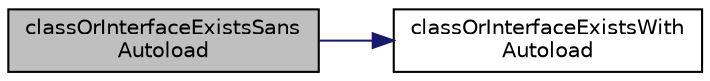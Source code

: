 digraph "classOrInterfaceExistsSansAutoload"
{
  edge [fontname="Helvetica",fontsize="10",labelfontname="Helvetica",labelfontsize="10"];
  node [fontname="Helvetica",fontsize="10",shape=record];
  rankdir="LR";
  Node1 [label="classOrInterfaceExistsSans\lAutoload",height=0.2,width=0.4,color="black", fillcolor="grey75", style="filled" fontcolor="black"];
  Node1 -> Node2 [color="midnightblue",fontsize="10",style="solid",fontname="Helvetica"];
  Node2 [label="classOrInterfaceExistsWith\lAutoload",height=0.2,width=0.4,color="black", fillcolor="white", style="filled",URL="$class_simple_reflection.html#a0282aab073fc4f8a52ef1c3bffd0fb02"];
}
